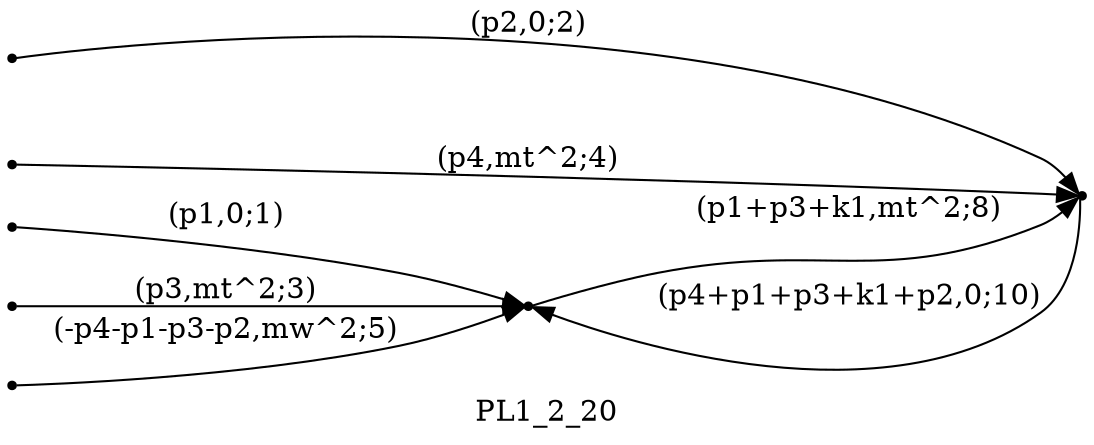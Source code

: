 digraph PL1_2_20 {
  label="PL1_2_20";
  rankdir="LR";
  subgraph edges {
    -1 -> 3 [label="(p1,0;1)"];
    -2 -> 1 [label="(p2,0;2)"];
    -3 -> 3 [label="(p3,mt^2;3)"];
    -4 -> 1 [label="(p4,mt^2;4)"];
    -5 -> 3 [label="(-p4-p1-p3-p2,mw^2;5)"];
    3 -> 1 [label="(p1+p3+k1,mt^2;8)"];
    1 -> 3 [label="(p4+p1+p3+k1+p2,0;10)"];
  }
  subgraph incoming { rank="source"; -1; -2; -3; -4; -5; }
-5 [shape=point];
-4 [shape=point];
-3 [shape=point];
-2 [shape=point];
-1 [shape=point];
1 [shape=point];
3 [shape=point];
}

